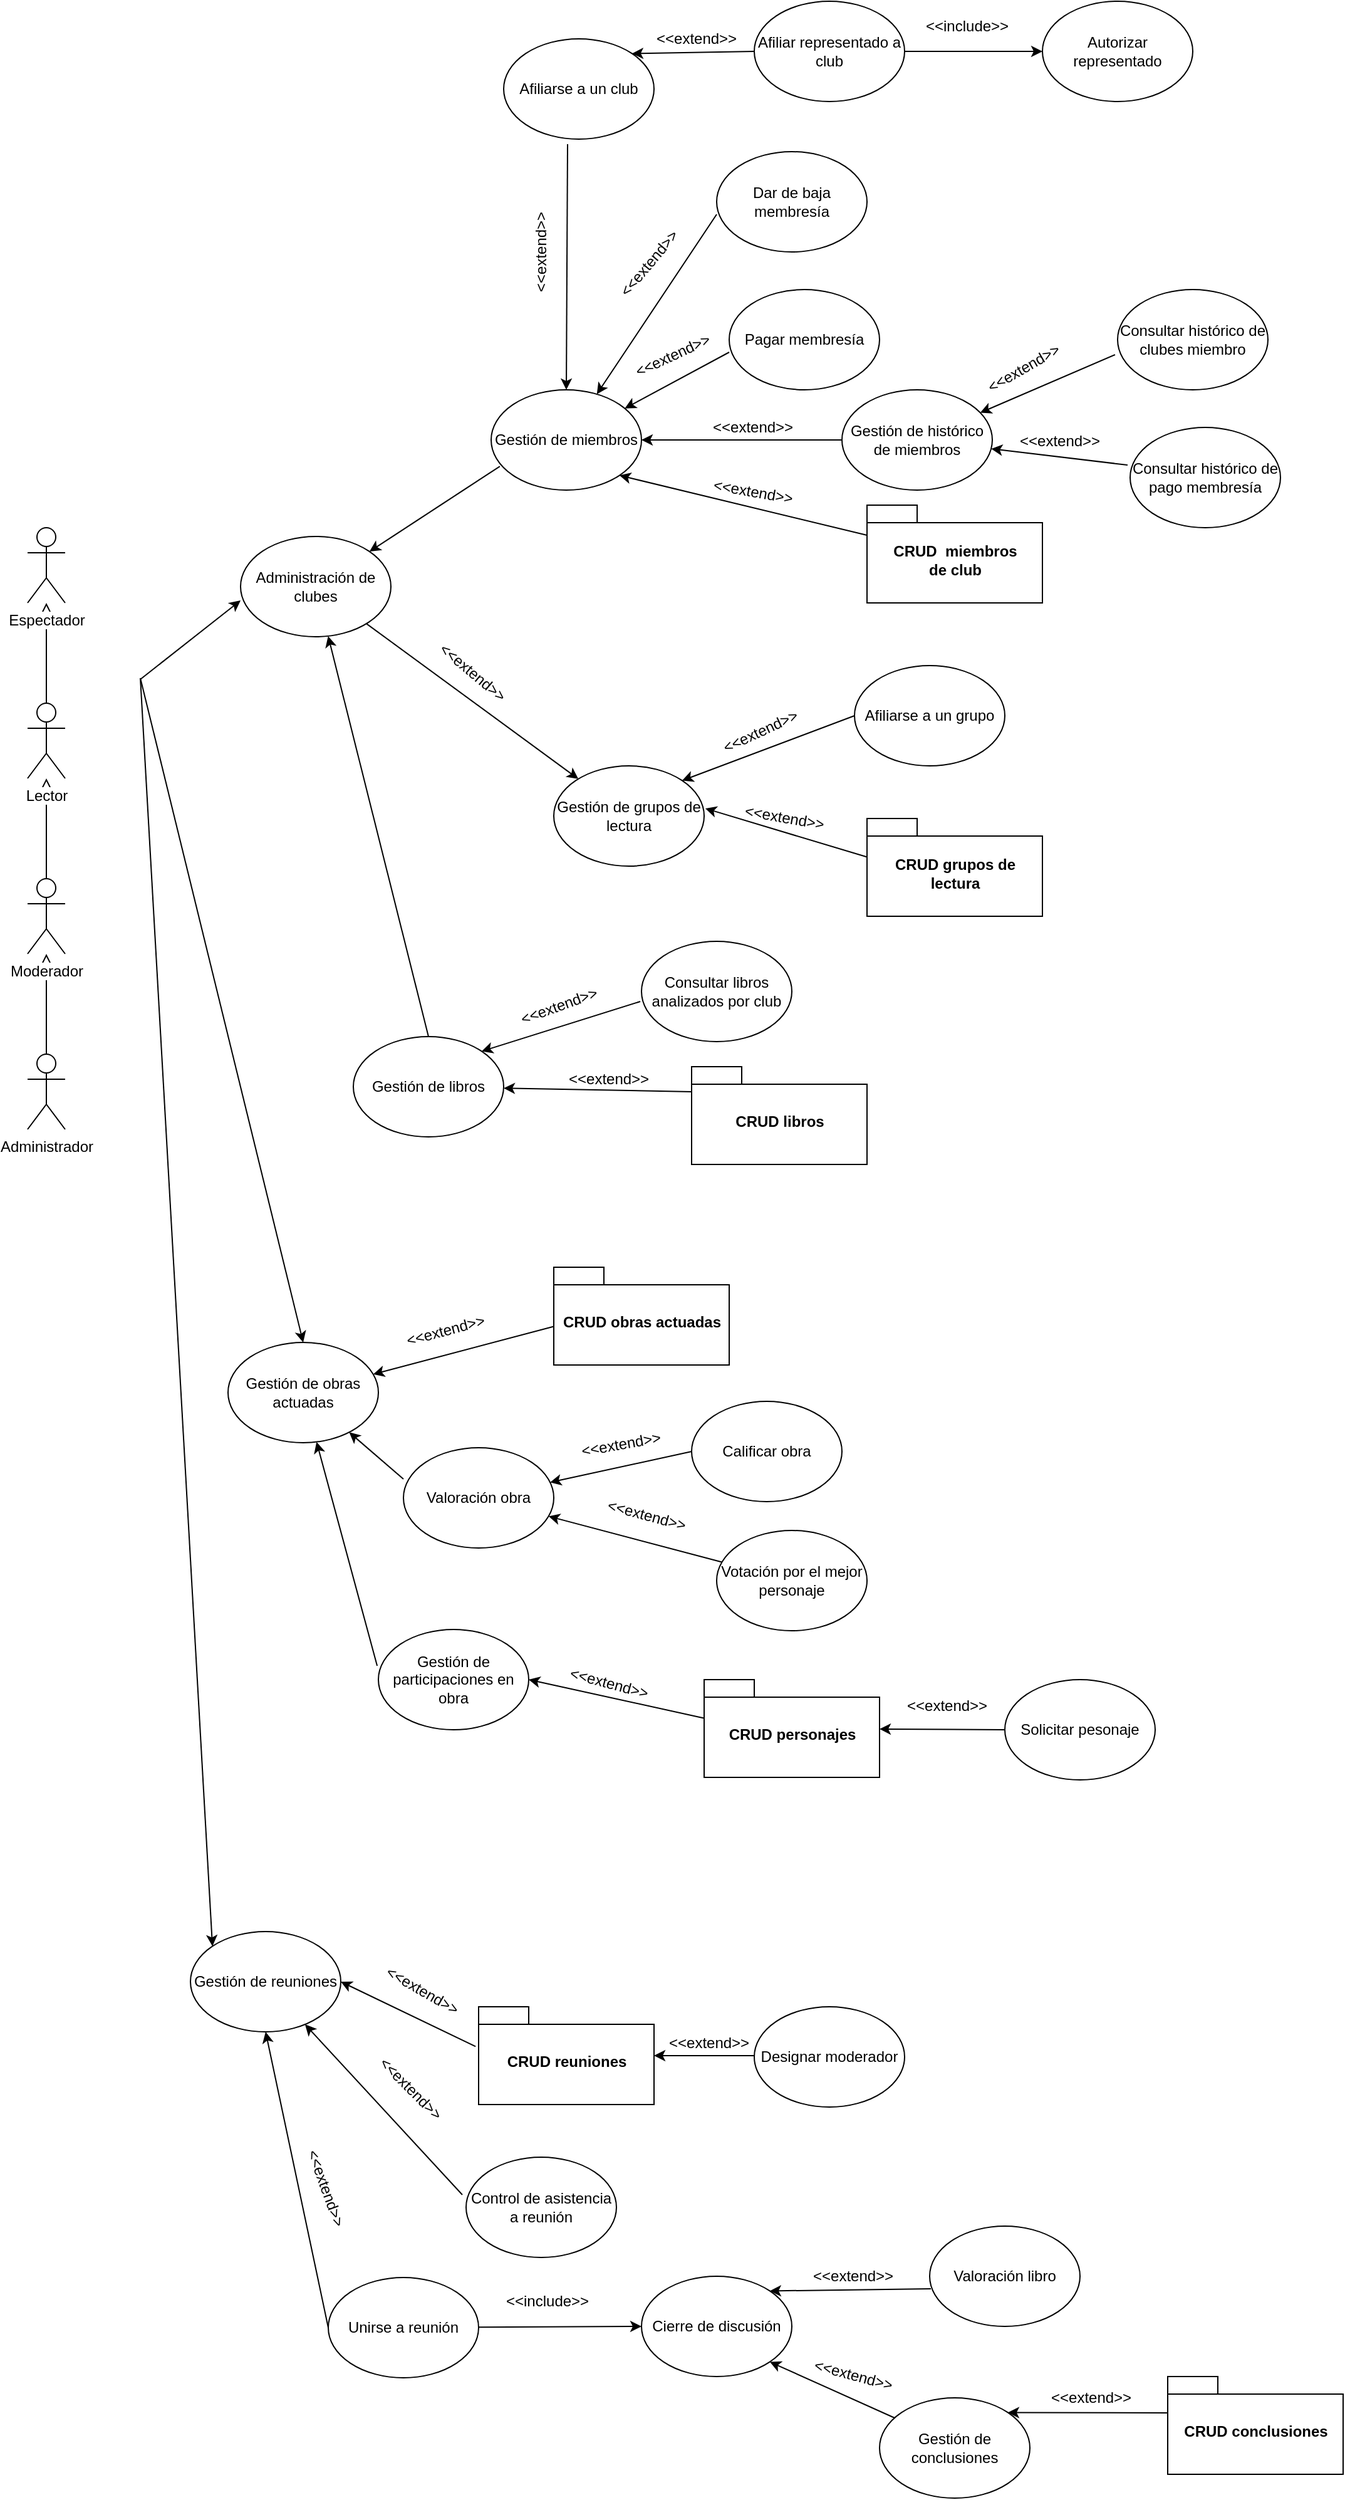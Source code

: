 <mxfile version="12.1.7" type="github" pages="1">
  <diagram id="g-K5pwejZ-qYwhQE_Ga-" name="Page-1">
    <mxGraphModel dx="828" dy="1551" grid="1" gridSize="10" guides="1" tooltips="1" connect="1" arrows="1" fold="1" page="1" pageScale="1" pageWidth="850" pageHeight="1100" math="0" shadow="0">
      <root>
        <mxCell id="0"/>
        <mxCell id="1" parent="0"/>
        <mxCell id="69_leHM3C10nOmQzFwsW-4" value="" style="edgeStyle=orthogonalEdgeStyle;rounded=0;orthogonalLoop=1;jettySize=auto;html=1;startArrow=block;startFill=0;endArrow=none;endFill=0;" parent="1" source="69_leHM3C10nOmQzFwsW-1" target="69_leHM3C10nOmQzFwsW-3" edge="1">
          <mxGeometry relative="1" as="geometry"/>
        </mxCell>
        <mxCell id="69_leHM3C10nOmQzFwsW-1" value="Espectador" style="shape=umlActor;verticalLabelPosition=bottom;labelBackgroundColor=#ffffff;verticalAlign=top;html=1;outlineConnect=0;" parent="1" vertex="1">
          <mxGeometry x="100" y="150" width="30" height="60" as="geometry"/>
        </mxCell>
        <mxCell id="69_leHM3C10nOmQzFwsW-7" value="" style="edgeStyle=orthogonalEdgeStyle;rounded=0;orthogonalLoop=1;jettySize=auto;html=1;startArrow=block;startFill=0;endArrow=none;endFill=0;" parent="1" source="69_leHM3C10nOmQzFwsW-3" target="69_leHM3C10nOmQzFwsW-6" edge="1">
          <mxGeometry relative="1" as="geometry"/>
        </mxCell>
        <mxCell id="69_leHM3C10nOmQzFwsW-3" value="Lector" style="shape=umlActor;verticalLabelPosition=bottom;labelBackgroundColor=#ffffff;verticalAlign=top;html=1;outlineConnect=0;" parent="1" vertex="1">
          <mxGeometry x="100" y="290" width="30" height="60" as="geometry"/>
        </mxCell>
        <mxCell id="69_leHM3C10nOmQzFwsW-9" value="" style="edgeStyle=orthogonalEdgeStyle;rounded=0;orthogonalLoop=1;jettySize=auto;html=1;startArrow=block;startFill=0;endArrow=none;endFill=0;" parent="1" source="69_leHM3C10nOmQzFwsW-6" target="69_leHM3C10nOmQzFwsW-8" edge="1">
          <mxGeometry relative="1" as="geometry"/>
        </mxCell>
        <mxCell id="69_leHM3C10nOmQzFwsW-6" value="Moderador" style="shape=umlActor;verticalLabelPosition=bottom;labelBackgroundColor=#ffffff;verticalAlign=top;html=1;outlineConnect=0;" parent="1" vertex="1">
          <mxGeometry x="100" y="430" width="30" height="60" as="geometry"/>
        </mxCell>
        <mxCell id="69_leHM3C10nOmQzFwsW-8" value="Administrador" style="shape=umlActor;verticalLabelPosition=bottom;labelBackgroundColor=#ffffff;verticalAlign=top;html=1;outlineConnect=0;" parent="1" vertex="1">
          <mxGeometry x="100" y="570" width="30" height="60" as="geometry"/>
        </mxCell>
        <mxCell id="69_leHM3C10nOmQzFwsW-12" value="" style="rounded=0;orthogonalLoop=1;jettySize=auto;html=1;startArrow=none;startFill=0;endArrow=classic;endFill=1;" parent="1" source="69_leHM3C10nOmQzFwsW-10" target="69_leHM3C10nOmQzFwsW-11" edge="1">
          <mxGeometry relative="1" as="geometry"/>
        </mxCell>
        <mxCell id="69_leHM3C10nOmQzFwsW-15" style="rounded=0;orthogonalLoop=1;jettySize=auto;html=1;startArrow=classic;startFill=1;endArrow=none;endFill=0;entryX=0.5;entryY=0;entryDx=0;entryDy=0;" parent="1" source="69_leHM3C10nOmQzFwsW-10" target="69_leHM3C10nOmQzFwsW-16" edge="1">
          <mxGeometry relative="1" as="geometry">
            <mxPoint x="360" y="350" as="targetPoint"/>
          </mxGeometry>
        </mxCell>
        <mxCell id="69_leHM3C10nOmQzFwsW-18" style="edgeStyle=none;rounded=0;orthogonalLoop=1;jettySize=auto;html=1;entryX=0.058;entryY=0.763;entryDx=0;entryDy=0;entryPerimeter=0;startArrow=classic;startFill=1;endArrow=none;endFill=0;" parent="1" source="69_leHM3C10nOmQzFwsW-10" target="69_leHM3C10nOmQzFwsW-17" edge="1">
          <mxGeometry relative="1" as="geometry"/>
        </mxCell>
        <mxCell id="69_leHM3C10nOmQzFwsW-10" value="Administración de clubes" style="ellipse;whiteSpace=wrap;html=1;" parent="1" vertex="1">
          <mxGeometry x="270" y="157" width="120" height="80" as="geometry"/>
        </mxCell>
        <mxCell id="69_leHM3C10nOmQzFwsW-48" style="edgeStyle=none;rounded=0;orthogonalLoop=1;jettySize=auto;html=1;exitX=1.008;exitY=0.425;exitDx=0;exitDy=0;startArrow=classic;startFill=1;endArrow=none;endFill=0;entryX=0.008;entryY=0.288;entryDx=0;entryDy=0;entryPerimeter=0;exitPerimeter=0;" parent="1" source="69_leHM3C10nOmQzFwsW-11" edge="1">
          <mxGeometry relative="1" as="geometry">
            <mxPoint x="770.96" y="413.04" as="targetPoint"/>
          </mxGeometry>
        </mxCell>
        <mxCell id="69_leHM3C10nOmQzFwsW-50" style="edgeStyle=none;rounded=0;orthogonalLoop=1;jettySize=auto;html=1;exitX=1;exitY=0;exitDx=0;exitDy=0;startArrow=classic;startFill=1;endArrow=none;endFill=0;entryX=0;entryY=0.5;entryDx=0;entryDy=0;" parent="1" source="69_leHM3C10nOmQzFwsW-11" target="69_leHM3C10nOmQzFwsW-51" edge="1">
          <mxGeometry relative="1" as="geometry">
            <mxPoint x="740" y="540" as="targetPoint"/>
          </mxGeometry>
        </mxCell>
        <mxCell id="69_leHM3C10nOmQzFwsW-11" value="Gestión de grupos de lectura" style="ellipse;whiteSpace=wrap;html=1;" parent="1" vertex="1">
          <mxGeometry x="520" y="340" width="120" height="80" as="geometry"/>
        </mxCell>
        <mxCell id="69_leHM3C10nOmQzFwsW-54" style="edgeStyle=none;rounded=0;orthogonalLoop=1;jettySize=auto;html=1;startArrow=classic;startFill=1;endArrow=none;endFill=0;entryX=0;entryY=0.5;entryDx=0;entryDy=0;" parent="1" source="69_leHM3C10nOmQzFwsW-16" edge="1">
          <mxGeometry relative="1" as="geometry">
            <mxPoint x="630" y="600" as="targetPoint"/>
          </mxGeometry>
        </mxCell>
        <mxCell id="69_leHM3C10nOmQzFwsW-122" style="edgeStyle=none;rounded=0;orthogonalLoop=1;jettySize=auto;html=1;exitX=1;exitY=0;exitDx=0;exitDy=0;startArrow=classic;startFill=1;endArrow=none;endFill=0;entryX=-0.008;entryY=0.6;entryDx=0;entryDy=0;entryPerimeter=0;" parent="1" source="69_leHM3C10nOmQzFwsW-16" target="69_leHM3C10nOmQzFwsW-123" edge="1">
          <mxGeometry relative="1" as="geometry">
            <mxPoint x="590" y="530" as="targetPoint"/>
          </mxGeometry>
        </mxCell>
        <mxCell id="69_leHM3C10nOmQzFwsW-16" value="Gestión de libros" style="ellipse;whiteSpace=wrap;html=1;" parent="1" vertex="1">
          <mxGeometry x="360" y="556" width="120" height="80" as="geometry"/>
        </mxCell>
        <mxCell id="69_leHM3C10nOmQzFwsW-22" value="" style="edgeStyle=none;rounded=0;orthogonalLoop=1;jettySize=auto;html=1;startArrow=classic;startFill=1;endArrow=none;endFill=0;" parent="1" source="69_leHM3C10nOmQzFwsW-17" target="69_leHM3C10nOmQzFwsW-21" edge="1">
          <mxGeometry relative="1" as="geometry"/>
        </mxCell>
        <mxCell id="69_leHM3C10nOmQzFwsW-23" style="edgeStyle=none;rounded=0;orthogonalLoop=1;jettySize=auto;html=1;startArrow=classic;startFill=1;endArrow=none;endFill=0;" parent="1" source="69_leHM3C10nOmQzFwsW-17" edge="1">
          <mxGeometry relative="1" as="geometry">
            <mxPoint x="660" y="10" as="targetPoint"/>
          </mxGeometry>
        </mxCell>
        <mxCell id="69_leHM3C10nOmQzFwsW-25" style="edgeStyle=none;rounded=0;orthogonalLoop=1;jettySize=auto;html=1;startArrow=classic;startFill=1;endArrow=none;endFill=0;entryX=0;entryY=0.625;entryDx=0;entryDy=0;entryPerimeter=0;" parent="1" source="69_leHM3C10nOmQzFwsW-17" target="69_leHM3C10nOmQzFwsW-26" edge="1">
          <mxGeometry relative="1" as="geometry">
            <mxPoint x="650" y="-60" as="targetPoint"/>
          </mxGeometry>
        </mxCell>
        <mxCell id="69_leHM3C10nOmQzFwsW-31" style="edgeStyle=none;rounded=0;orthogonalLoop=1;jettySize=auto;html=1;exitX=1;exitY=1;exitDx=0;exitDy=0;startArrow=classic;startFill=1;endArrow=none;endFill=0;entryX=0;entryY=0.325;entryDx=0;entryDy=0;entryPerimeter=0;" parent="1" source="69_leHM3C10nOmQzFwsW-17" edge="1">
          <mxGeometry relative="1" as="geometry">
            <mxPoint x="770" y="156" as="targetPoint"/>
          </mxGeometry>
        </mxCell>
        <mxCell id="69_leHM3C10nOmQzFwsW-52" style="edgeStyle=none;rounded=0;orthogonalLoop=1;jettySize=auto;html=1;exitX=0.5;exitY=0;exitDx=0;exitDy=0;startArrow=classic;startFill=1;endArrow=none;endFill=0;entryX=0.425;entryY=1.05;entryDx=0;entryDy=0;entryPerimeter=0;" parent="1" source="69_leHM3C10nOmQzFwsW-17" target="69_leHM3C10nOmQzFwsW-53" edge="1">
          <mxGeometry relative="1" as="geometry">
            <mxPoint x="540" y="-70" as="targetPoint"/>
          </mxGeometry>
        </mxCell>
        <mxCell id="69_leHM3C10nOmQzFwsW-17" value="Gestión de miembros" style="ellipse;whiteSpace=wrap;html=1;" parent="1" vertex="1">
          <mxGeometry x="470" y="40" width="120" height="80" as="geometry"/>
        </mxCell>
        <mxCell id="69_leHM3C10nOmQzFwsW-27" style="edgeStyle=none;rounded=0;orthogonalLoop=1;jettySize=auto;html=1;startArrow=classic;startFill=1;endArrow=none;endFill=0;entryX=-0.017;entryY=0.375;entryDx=0;entryDy=0;entryPerimeter=0;" parent="1" source="69_leHM3C10nOmQzFwsW-21" target="69_leHM3C10nOmQzFwsW-28" edge="1">
          <mxGeometry relative="1" as="geometry">
            <mxPoint x="990" y="80" as="targetPoint"/>
          </mxGeometry>
        </mxCell>
        <mxCell id="69_leHM3C10nOmQzFwsW-29" style="edgeStyle=none;rounded=0;orthogonalLoop=1;jettySize=auto;html=1;startArrow=classic;startFill=1;endArrow=none;endFill=0;entryX=-0.017;entryY=0.65;entryDx=0;entryDy=0;entryPerimeter=0;" parent="1" source="69_leHM3C10nOmQzFwsW-21" target="69_leHM3C10nOmQzFwsW-30" edge="1">
          <mxGeometry relative="1" as="geometry">
            <mxPoint x="970" y="20" as="targetPoint"/>
          </mxGeometry>
        </mxCell>
        <mxCell id="69_leHM3C10nOmQzFwsW-21" value="Gestión de histórico de miembros" style="ellipse;whiteSpace=wrap;html=1;" parent="1" vertex="1">
          <mxGeometry x="750" y="40" width="120" height="80" as="geometry"/>
        </mxCell>
        <mxCell id="69_leHM3C10nOmQzFwsW-92" style="edgeStyle=none;rounded=0;orthogonalLoop=1;jettySize=auto;html=1;startArrow=classic;startFill=1;endArrow=none;endFill=0;entryX=-0.025;entryY=0.375;entryDx=0;entryDy=0;entryPerimeter=0;" parent="1" source="69_leHM3C10nOmQzFwsW-19" target="69_leHM3C10nOmQzFwsW-93" edge="1">
          <mxGeometry relative="1" as="geometry">
            <mxPoint x="410" y="2750" as="targetPoint"/>
          </mxGeometry>
        </mxCell>
        <mxCell id="69_leHM3C10nOmQzFwsW-94" style="edgeStyle=none;rounded=0;orthogonalLoop=1;jettySize=auto;html=1;exitX=0.5;exitY=1;exitDx=0;exitDy=0;startArrow=classic;startFill=1;endArrow=none;endFill=0;entryX=0;entryY=0.5;entryDx=0;entryDy=0;" parent="1" source="69_leHM3C10nOmQzFwsW-19" target="69_leHM3C10nOmQzFwsW-95" edge="1">
          <mxGeometry relative="1" as="geometry">
            <mxPoint x="410" y="2851" as="targetPoint"/>
          </mxGeometry>
        </mxCell>
        <mxCell id="69_leHM3C10nOmQzFwsW-125" style="edgeStyle=none;rounded=0;orthogonalLoop=1;jettySize=auto;html=1;exitX=1;exitY=0.5;exitDx=0;exitDy=0;entryX=0;entryY=0;entryDx=0;entryDy=0;startArrow=classic;startFill=1;endArrow=none;endFill=0;" parent="1" source="69_leHM3C10nOmQzFwsW-19" edge="1">
          <mxGeometry relative="1" as="geometry">
            <mxPoint x="457.574" y="1361.716" as="targetPoint"/>
          </mxGeometry>
        </mxCell>
        <mxCell id="69_leHM3C10nOmQzFwsW-19" value="Gestión de reuniones" style="ellipse;whiteSpace=wrap;html=1;" parent="1" vertex="1">
          <mxGeometry x="230" y="1270" width="120" height="80" as="geometry"/>
        </mxCell>
        <mxCell id="69_leHM3C10nOmQzFwsW-68" style="edgeStyle=none;rounded=0;orthogonalLoop=1;jettySize=auto;html=1;startArrow=classic;startFill=1;endArrow=none;endFill=0;entryX=0.008;entryY=0.588;entryDx=0;entryDy=0;entryPerimeter=0;" parent="1" source="69_leHM3C10nOmQzFwsW-20" edge="1">
          <mxGeometry relative="1" as="geometry">
            <mxPoint x="520.96" y="787.04" as="targetPoint"/>
          </mxGeometry>
        </mxCell>
        <mxCell id="69_leHM3C10nOmQzFwsW-70" style="edgeStyle=none;rounded=0;orthogonalLoop=1;jettySize=auto;html=1;startArrow=classic;startFill=1;endArrow=none;endFill=0;entryX=0;entryY=0.313;entryDx=0;entryDy=0;entryPerimeter=0;" parent="1" source="69_leHM3C10nOmQzFwsW-20" target="69_leHM3C10nOmQzFwsW-71" edge="1">
          <mxGeometry relative="1" as="geometry">
            <mxPoint x="450" y="1770" as="targetPoint"/>
          </mxGeometry>
        </mxCell>
        <mxCell id="69_leHM3C10nOmQzFwsW-76" style="edgeStyle=none;rounded=0;orthogonalLoop=1;jettySize=auto;html=1;startArrow=classic;startFill=1;endArrow=none;endFill=0;entryX=-0.008;entryY=0.363;entryDx=0;entryDy=0;entryPerimeter=0;" parent="1" source="69_leHM3C10nOmQzFwsW-20" target="69_leHM3C10nOmQzFwsW-77" edge="1">
          <mxGeometry relative="1" as="geometry">
            <mxPoint x="420" y="1892" as="targetPoint"/>
          </mxGeometry>
        </mxCell>
        <mxCell id="69_leHM3C10nOmQzFwsW-20" value="Gestión de obras actuadas" style="ellipse;whiteSpace=wrap;html=1;" parent="1" vertex="1">
          <mxGeometry x="260" y="800" width="120" height="80" as="geometry"/>
        </mxCell>
        <mxCell id="69_leHM3C10nOmQzFwsW-24" value="Pagar membresía" style="ellipse;whiteSpace=wrap;html=1;" parent="1" vertex="1">
          <mxGeometry x="660" y="-40" width="120" height="80" as="geometry"/>
        </mxCell>
        <mxCell id="69_leHM3C10nOmQzFwsW-26" value="Dar de baja membresía" style="ellipse;whiteSpace=wrap;html=1;" parent="1" vertex="1">
          <mxGeometry x="650" y="-150" width="120" height="80" as="geometry"/>
        </mxCell>
        <mxCell id="69_leHM3C10nOmQzFwsW-28" value="Consultar histórico de pago membresía" style="ellipse;whiteSpace=wrap;html=1;" parent="1" vertex="1">
          <mxGeometry x="980" y="70" width="120" height="80" as="geometry"/>
        </mxCell>
        <mxCell id="69_leHM3C10nOmQzFwsW-30" value="Consultar histórico de clubes miembro" style="ellipse;whiteSpace=wrap;html=1;" parent="1" vertex="1">
          <mxGeometry x="970" y="-40" width="120" height="80" as="geometry"/>
        </mxCell>
        <mxCell id="69_leHM3C10nOmQzFwsW-51" value="Afiliarse a un grupo" style="ellipse;whiteSpace=wrap;html=1;" parent="1" vertex="1">
          <mxGeometry x="760" y="260" width="120" height="80" as="geometry"/>
        </mxCell>
        <mxCell id="69_leHM3C10nOmQzFwsW-112" style="edgeStyle=none;rounded=0;orthogonalLoop=1;jettySize=auto;html=1;exitX=1;exitY=0;exitDx=0;exitDy=0;startArrow=classic;startFill=1;endArrow=none;endFill=0;entryX=0;entryY=0.5;entryDx=0;entryDy=0;" parent="1" source="69_leHM3C10nOmQzFwsW-53" target="69_leHM3C10nOmQzFwsW-113" edge="1">
          <mxGeometry relative="1" as="geometry">
            <mxPoint x="680" y="-220" as="targetPoint"/>
          </mxGeometry>
        </mxCell>
        <mxCell id="69_leHM3C10nOmQzFwsW-53" value="Afiliarse a un club" style="ellipse;whiteSpace=wrap;html=1;" parent="1" vertex="1">
          <mxGeometry x="480" y="-240" width="120" height="80" as="geometry"/>
        </mxCell>
        <mxCell id="69_leHM3C10nOmQzFwsW-72" style="edgeStyle=none;rounded=0;orthogonalLoop=1;jettySize=auto;html=1;startArrow=classic;startFill=1;endArrow=none;endFill=0;entryX=0;entryY=0.5;entryDx=0;entryDy=0;" parent="1" source="69_leHM3C10nOmQzFwsW-71" target="69_leHM3C10nOmQzFwsW-73" edge="1">
          <mxGeometry relative="1" as="geometry">
            <mxPoint x="680" y="1750" as="targetPoint"/>
          </mxGeometry>
        </mxCell>
        <mxCell id="69_leHM3C10nOmQzFwsW-74" style="edgeStyle=none;rounded=0;orthogonalLoop=1;jettySize=auto;html=1;startArrow=classic;startFill=1;endArrow=none;endFill=0;" parent="1" source="69_leHM3C10nOmQzFwsW-71" target="69_leHM3C10nOmQzFwsW-75" edge="1">
          <mxGeometry relative="1" as="geometry">
            <mxPoint x="670" y="1800" as="targetPoint"/>
          </mxGeometry>
        </mxCell>
        <mxCell id="69_leHM3C10nOmQzFwsW-71" value="Valoración obra" style="ellipse;whiteSpace=wrap;html=1;" parent="1" vertex="1">
          <mxGeometry x="400" y="884" width="120" height="80" as="geometry"/>
        </mxCell>
        <mxCell id="69_leHM3C10nOmQzFwsW-73" value="Calificar obra" style="ellipse;whiteSpace=wrap;html=1;" parent="1" vertex="1">
          <mxGeometry x="630" y="847" width="120" height="80" as="geometry"/>
        </mxCell>
        <mxCell id="69_leHM3C10nOmQzFwsW-75" value="Votación por el mejor personaje" style="ellipse;whiteSpace=wrap;html=1;" parent="1" vertex="1">
          <mxGeometry x="650" y="950" width="120" height="80" as="geometry"/>
        </mxCell>
        <mxCell id="69_leHM3C10nOmQzFwsW-78" style="edgeStyle=none;rounded=0;orthogonalLoop=1;jettySize=auto;html=1;exitX=1;exitY=0.5;exitDx=0;exitDy=0;startArrow=classic;startFill=1;endArrow=none;endFill=0;entryX=0.008;entryY=0.425;entryDx=0;entryDy=0;entryPerimeter=0;" parent="1" source="69_leHM3C10nOmQzFwsW-77" edge="1">
          <mxGeometry relative="1" as="geometry">
            <mxPoint x="640.96" y="1100" as="targetPoint"/>
          </mxGeometry>
        </mxCell>
        <mxCell id="69_leHM3C10nOmQzFwsW-77" value="Gestión de participaciones en obra" style="ellipse;whiteSpace=wrap;html=1;" parent="1" vertex="1">
          <mxGeometry x="380" y="1029" width="120" height="80" as="geometry"/>
        </mxCell>
        <mxCell id="69_leHM3C10nOmQzFwsW-93" value="Control de asistencia a reunión" style="ellipse;whiteSpace=wrap;html=1;" parent="1" vertex="1">
          <mxGeometry x="450" y="1450" width="120" height="80" as="geometry"/>
        </mxCell>
        <mxCell id="69_leHM3C10nOmQzFwsW-96" style="edgeStyle=none;rounded=0;orthogonalLoop=1;jettySize=auto;html=1;startArrow=none;startFill=0;endArrow=classic;endFill=1;entryX=0;entryY=0.5;entryDx=0;entryDy=0;" parent="1" source="69_leHM3C10nOmQzFwsW-95" target="69_leHM3C10nOmQzFwsW-97" edge="1">
          <mxGeometry relative="1" as="geometry">
            <mxPoint x="660" y="2850" as="targetPoint"/>
          </mxGeometry>
        </mxCell>
        <mxCell id="69_leHM3C10nOmQzFwsW-95" value="Unirse a reunión" style="ellipse;whiteSpace=wrap;html=1;" parent="1" vertex="1">
          <mxGeometry x="340" y="1546" width="120" height="80" as="geometry"/>
        </mxCell>
        <mxCell id="69_leHM3C10nOmQzFwsW-100" style="edgeStyle=none;rounded=0;orthogonalLoop=1;jettySize=auto;html=1;exitX=1;exitY=0;exitDx=0;exitDy=0;startArrow=classic;startFill=1;endArrow=none;endFill=0;entryX=0.008;entryY=0.625;entryDx=0;entryDy=0;entryPerimeter=0;" parent="1" source="69_leHM3C10nOmQzFwsW-97" target="69_leHM3C10nOmQzFwsW-102" edge="1">
          <mxGeometry relative="1" as="geometry">
            <mxPoint x="860" y="2780" as="targetPoint"/>
          </mxGeometry>
        </mxCell>
        <mxCell id="69_leHM3C10nOmQzFwsW-126" style="edgeStyle=none;rounded=0;orthogonalLoop=1;jettySize=auto;html=1;exitX=1;exitY=1;exitDx=0;exitDy=0;entryX=0.1;entryY=0.2;entryDx=0;entryDy=0;entryPerimeter=0;startArrow=classic;startFill=1;endArrow=none;endFill=0;" parent="1" source="69_leHM3C10nOmQzFwsW-97" target="69_leHM3C10nOmQzFwsW-101" edge="1">
          <mxGeometry relative="1" as="geometry"/>
        </mxCell>
        <mxCell id="69_leHM3C10nOmQzFwsW-97" value="Cierre de discusión" style="ellipse;whiteSpace=wrap;html=1;" parent="1" vertex="1">
          <mxGeometry x="590" y="1545" width="120" height="80" as="geometry"/>
        </mxCell>
        <mxCell id="69_leHM3C10nOmQzFwsW-104" style="edgeStyle=none;rounded=0;orthogonalLoop=1;jettySize=auto;html=1;exitX=1;exitY=0;exitDx=0;exitDy=0;startArrow=classic;startFill=1;endArrow=none;endFill=0;entryX=0;entryY=0.425;entryDx=0;entryDy=0;entryPerimeter=0;" parent="1" source="69_leHM3C10nOmQzFwsW-101" edge="1">
          <mxGeometry relative="1" as="geometry">
            <mxPoint x="1010" y="1654" as="targetPoint"/>
          </mxGeometry>
        </mxCell>
        <mxCell id="69_leHM3C10nOmQzFwsW-101" value="Gestión de conclusiones" style="ellipse;whiteSpace=wrap;html=1;" parent="1" vertex="1">
          <mxGeometry x="780" y="1642" width="120" height="80" as="geometry"/>
        </mxCell>
        <mxCell id="69_leHM3C10nOmQzFwsW-102" value="Valoración libro" style="ellipse;whiteSpace=wrap;html=1;" parent="1" vertex="1">
          <mxGeometry x="820" y="1505" width="120" height="80" as="geometry"/>
        </mxCell>
        <mxCell id="69_leHM3C10nOmQzFwsW-114" style="edgeStyle=none;rounded=0;orthogonalLoop=1;jettySize=auto;html=1;startArrow=none;startFill=0;endArrow=classic;endFill=1;" parent="1" source="69_leHM3C10nOmQzFwsW-113" edge="1">
          <mxGeometry relative="1" as="geometry">
            <mxPoint x="910" y="-230" as="targetPoint"/>
          </mxGeometry>
        </mxCell>
        <mxCell id="69_leHM3C10nOmQzFwsW-113" value="Afiliar representado a club" style="ellipse;whiteSpace=wrap;html=1;" parent="1" vertex="1">
          <mxGeometry x="680" y="-270" width="120" height="80" as="geometry"/>
        </mxCell>
        <mxCell id="69_leHM3C10nOmQzFwsW-115" value="Autorizar representado" style="ellipse;whiteSpace=wrap;html=1;" parent="1" vertex="1">
          <mxGeometry x="910" y="-270" width="120" height="80" as="geometry"/>
        </mxCell>
        <mxCell id="69_leHM3C10nOmQzFwsW-116" value="" style="endArrow=classic;html=1;entryX=0;entryY=0.638;entryDx=0;entryDy=0;entryPerimeter=0;" parent="1" target="69_leHM3C10nOmQzFwsW-10" edge="1">
          <mxGeometry width="50" height="50" relative="1" as="geometry">
            <mxPoint x="190" y="271" as="sourcePoint"/>
            <mxPoint x="240" y="221" as="targetPoint"/>
          </mxGeometry>
        </mxCell>
        <mxCell id="69_leHM3C10nOmQzFwsW-117" value="" style="endArrow=classic;html=1;entryX=0.5;entryY=0;entryDx=0;entryDy=0;" parent="1" target="69_leHM3C10nOmQzFwsW-20" edge="1">
          <mxGeometry width="50" height="50" relative="1" as="geometry">
            <mxPoint x="190" y="270" as="sourcePoint"/>
            <mxPoint x="280" y="218.04" as="targetPoint"/>
          </mxGeometry>
        </mxCell>
        <mxCell id="69_leHM3C10nOmQzFwsW-118" value="" style="endArrow=classic;html=1;entryX=0;entryY=0;entryDx=0;entryDy=0;" parent="1" target="69_leHM3C10nOmQzFwsW-19" edge="1">
          <mxGeometry width="50" height="50" relative="1" as="geometry">
            <mxPoint x="190" y="270" as="sourcePoint"/>
            <mxPoint x="300" y="1430" as="targetPoint"/>
          </mxGeometry>
        </mxCell>
        <mxCell id="69_leHM3C10nOmQzFwsW-123" value="Consultar libros analizados por club" style="ellipse;whiteSpace=wrap;html=1;" parent="1" vertex="1">
          <mxGeometry x="590" y="480" width="120" height="80" as="geometry"/>
        </mxCell>
        <mxCell id="69_leHM3C10nOmQzFwsW-127" value="CRUD&amp;nbsp; miembros &lt;br&gt;de club" style="shape=folder;fontStyle=1;spacingTop=10;tabWidth=40;tabHeight=14;tabPosition=left;html=1;" parent="1" vertex="1">
          <mxGeometry x="770" y="132" width="140" height="78" as="geometry"/>
        </mxCell>
        <mxCell id="69_leHM3C10nOmQzFwsW-128" value="CRUD grupos de&lt;br&gt;lectura" style="shape=folder;fontStyle=1;spacingTop=10;tabWidth=40;tabHeight=14;tabPosition=left;html=1;" parent="1" vertex="1">
          <mxGeometry x="770" y="382" width="140" height="78" as="geometry"/>
        </mxCell>
        <mxCell id="69_leHM3C10nOmQzFwsW-129" value="CRUD libros" style="shape=folder;fontStyle=1;spacingTop=10;tabWidth=40;tabHeight=14;tabPosition=left;html=1;" parent="1" vertex="1">
          <mxGeometry x="630" y="580" width="140" height="78" as="geometry"/>
        </mxCell>
        <mxCell id="69_leHM3C10nOmQzFwsW-130" value="CRUD obras actuadas" style="shape=folder;fontStyle=1;spacingTop=10;tabWidth=40;tabHeight=14;tabPosition=left;html=1;" parent="1" vertex="1">
          <mxGeometry x="520" y="740" width="140" height="78" as="geometry"/>
        </mxCell>
        <mxCell id="wNnI5UrZnDWyy2dCB8MJ-35" style="edgeStyle=none;rounded=0;orthogonalLoop=1;jettySize=auto;html=1;startArrow=classic;startFill=1;endArrow=none;endFill=0;entryX=0;entryY=0.5;entryDx=0;entryDy=0;" edge="1" parent="1" source="69_leHM3C10nOmQzFwsW-131" target="wNnI5UrZnDWyy2dCB8MJ-36">
          <mxGeometry relative="1" as="geometry">
            <mxPoint x="880" y="1108" as="targetPoint"/>
          </mxGeometry>
        </mxCell>
        <mxCell id="69_leHM3C10nOmQzFwsW-131" value="CRUD personajes" style="shape=folder;fontStyle=1;spacingTop=10;tabWidth=40;tabHeight=14;tabPosition=left;html=1;" parent="1" vertex="1">
          <mxGeometry x="640" y="1069" width="140" height="78" as="geometry"/>
        </mxCell>
        <mxCell id="wNnI5UrZnDWyy2dCB8MJ-2" value="" style="edgeStyle=orthogonalEdgeStyle;rounded=0;orthogonalLoop=1;jettySize=auto;html=1;startArrow=classic;startFill=1;endArrow=none;endFill=0;" edge="1" parent="1" source="69_leHM3C10nOmQzFwsW-133">
          <mxGeometry relative="1" as="geometry">
            <mxPoint x="680" y="1369" as="targetPoint"/>
          </mxGeometry>
        </mxCell>
        <mxCell id="69_leHM3C10nOmQzFwsW-133" value="CRUD reuniones" style="shape=folder;fontStyle=1;spacingTop=10;tabWidth=40;tabHeight=14;tabPosition=left;html=1;" parent="1" vertex="1">
          <mxGeometry x="460" y="1330" width="140" height="78" as="geometry"/>
        </mxCell>
        <mxCell id="69_leHM3C10nOmQzFwsW-135" value="CRUD conclusiones" style="shape=folder;fontStyle=1;spacingTop=10;tabWidth=40;tabHeight=14;tabPosition=left;html=1;" parent="1" vertex="1">
          <mxGeometry x="1010" y="1625" width="140" height="78" as="geometry"/>
        </mxCell>
        <mxCell id="wNnI5UrZnDWyy2dCB8MJ-3" value="Designar moderador" style="ellipse;whiteSpace=wrap;html=1;" vertex="1" parent="1">
          <mxGeometry x="680" y="1330" width="120" height="80" as="geometry"/>
        </mxCell>
        <mxCell id="wNnI5UrZnDWyy2dCB8MJ-5" value="&amp;lt;&amp;lt;extend&amp;gt;&amp;gt;" style="text;html=1;resizable=0;points=[];autosize=1;align=left;verticalAlign=top;spacingTop=-4;" vertex="1" parent="1">
          <mxGeometry x="610" y="1349" width="80" height="20" as="geometry"/>
        </mxCell>
        <mxCell id="wNnI5UrZnDWyy2dCB8MJ-6" value="&amp;lt;&amp;lt;extend&amp;gt;&amp;gt;" style="text;html=1;resizable=0;points=[];autosize=1;align=left;verticalAlign=top;spacingTop=-4;" vertex="1" parent="1">
          <mxGeometry x="725" y="1535" width="80" height="20" as="geometry"/>
        </mxCell>
        <mxCell id="wNnI5UrZnDWyy2dCB8MJ-7" value="&amp;lt;&amp;lt;extend&amp;gt;&amp;gt;" style="text;html=1;resizable=0;points=[];autosize=1;align=left;verticalAlign=top;spacingTop=-4;rotation=45;" vertex="1" parent="1">
          <mxGeometry x="370" y="1390" width="80" height="20" as="geometry"/>
        </mxCell>
        <mxCell id="wNnI5UrZnDWyy2dCB8MJ-8" value="&amp;lt;&amp;lt;include&amp;gt;&amp;gt;" style="text;html=1;resizable=0;points=[];autosize=1;align=left;verticalAlign=top;spacingTop=-4;" vertex="1" parent="1">
          <mxGeometry x="480" y="1555" width="80" height="20" as="geometry"/>
        </mxCell>
        <mxCell id="wNnI5UrZnDWyy2dCB8MJ-9" value="&amp;lt;&amp;lt;extend&amp;gt;&amp;gt;" style="text;html=1;resizable=0;points=[];autosize=1;align=left;verticalAlign=top;spacingTop=-4;rotation=70;" vertex="1" parent="1">
          <mxGeometry x="300" y="1470" width="80" height="20" as="geometry"/>
        </mxCell>
        <mxCell id="wNnI5UrZnDWyy2dCB8MJ-10" value="&amp;lt;&amp;lt;extend&amp;gt;&amp;gt;" style="text;html=1;resizable=0;points=[];autosize=1;align=left;verticalAlign=top;spacingTop=-4;rotation=15;" vertex="1" parent="1">
          <mxGeometry x="725" y="1616" width="80" height="20" as="geometry"/>
        </mxCell>
        <mxCell id="wNnI5UrZnDWyy2dCB8MJ-11" value="&amp;lt;&amp;lt;extend&amp;gt;&amp;gt;" style="text;html=1;resizable=0;points=[];autosize=1;align=left;verticalAlign=top;spacingTop=-4;" vertex="1" parent="1">
          <mxGeometry x="915" y="1632" width="80" height="20" as="geometry"/>
        </mxCell>
        <mxCell id="wNnI5UrZnDWyy2dCB8MJ-12" value="&amp;lt;&amp;lt;extend&amp;gt;&amp;gt;" style="text;html=1;resizable=0;points=[];autosize=1;align=left;verticalAlign=top;spacingTop=-4;rotation=30;" vertex="1" parent="1">
          <mxGeometry x="380" y="1310" width="80" height="20" as="geometry"/>
        </mxCell>
        <mxCell id="wNnI5UrZnDWyy2dCB8MJ-13" value="&amp;lt;&amp;lt;extend&amp;gt;&amp;gt;" style="text;html=1;resizable=0;points=[];autosize=1;align=left;verticalAlign=top;spacingTop=-4;rotation=15;" vertex="1" parent="1">
          <mxGeometry x="530" y="1064" width="80" height="20" as="geometry"/>
        </mxCell>
        <mxCell id="wNnI5UrZnDWyy2dCB8MJ-14" value="&amp;lt;&amp;lt;extend&amp;gt;&amp;gt;" style="text;html=1;resizable=0;points=[];autosize=1;align=left;verticalAlign=top;spacingTop=-4;rotation=15;" vertex="1" parent="1">
          <mxGeometry x="560" y="930" width="80" height="20" as="geometry"/>
        </mxCell>
        <mxCell id="wNnI5UrZnDWyy2dCB8MJ-17" value="&amp;lt;&amp;lt;extend&amp;gt;&amp;gt;" style="text;html=1;resizable=0;points=[];autosize=1;align=left;verticalAlign=top;spacingTop=-4;rotation=-10;" vertex="1" parent="1">
          <mxGeometry x="540" y="870" width="80" height="20" as="geometry"/>
        </mxCell>
        <mxCell id="wNnI5UrZnDWyy2dCB8MJ-18" value="&amp;lt;&amp;lt;extend&amp;gt;&amp;gt;" style="text;html=1;resizable=0;points=[];autosize=1;align=left;verticalAlign=top;spacingTop=-4;rotation=-15;" vertex="1" parent="1">
          <mxGeometry x="400" y="779" width="80" height="20" as="geometry"/>
        </mxCell>
        <mxCell id="wNnI5UrZnDWyy2dCB8MJ-19" value="&amp;lt;&amp;lt;extend&amp;gt;&amp;gt;" style="text;html=1;resizable=0;points=[];autosize=1;align=left;verticalAlign=top;spacingTop=-4;rotation=0;" vertex="1" parent="1">
          <mxGeometry x="530" y="580" width="80" height="20" as="geometry"/>
        </mxCell>
        <mxCell id="wNnI5UrZnDWyy2dCB8MJ-20" value="&amp;lt;&amp;lt;extend&amp;gt;&amp;gt;" style="text;html=1;resizable=0;points=[];autosize=1;align=left;verticalAlign=top;spacingTop=-4;rotation=-20;" vertex="1" parent="1">
          <mxGeometry x="490" y="520" width="80" height="20" as="geometry"/>
        </mxCell>
        <mxCell id="wNnI5UrZnDWyy2dCB8MJ-21" value="&amp;lt;&amp;lt;extend&amp;gt;&amp;gt;" style="text;html=1;resizable=0;points=[];autosize=1;align=left;verticalAlign=top;spacingTop=-4;rotation=10;" vertex="1" parent="1">
          <mxGeometry x="670" y="372" width="80" height="20" as="geometry"/>
        </mxCell>
        <mxCell id="wNnI5UrZnDWyy2dCB8MJ-22" value="&amp;lt;&amp;lt;extend&amp;gt;&amp;gt;" style="text;html=1;resizable=0;points=[];autosize=1;align=left;verticalAlign=top;spacingTop=-4;rotation=-25;" vertex="1" parent="1">
          <mxGeometry x="650" y="300" width="80" height="20" as="geometry"/>
        </mxCell>
        <mxCell id="wNnI5UrZnDWyy2dCB8MJ-23" value="&amp;lt;&amp;lt;extend&amp;gt;&amp;gt;" style="text;html=1;resizable=0;points=[];autosize=1;align=left;verticalAlign=top;spacingTop=-4;rotation=40;" vertex="1" parent="1">
          <mxGeometry x="420" y="260" width="80" height="20" as="geometry"/>
        </mxCell>
        <mxCell id="wNnI5UrZnDWyy2dCB8MJ-24" value="&amp;lt;&amp;lt;extend&amp;gt;&amp;gt;" style="text;html=1;resizable=0;points=[];autosize=1;align=left;verticalAlign=top;spacingTop=-4;rotation=10;" vertex="1" parent="1">
          <mxGeometry x="645" y="112" width="80" height="20" as="geometry"/>
        </mxCell>
        <mxCell id="wNnI5UrZnDWyy2dCB8MJ-25" value="&amp;lt;&amp;lt;extend&amp;gt;&amp;gt;" style="text;html=1;resizable=0;points=[];autosize=1;align=left;verticalAlign=top;spacingTop=-4;rotation=0;" vertex="1" parent="1">
          <mxGeometry x="645" y="60" width="80" height="20" as="geometry"/>
        </mxCell>
        <mxCell id="wNnI5UrZnDWyy2dCB8MJ-26" value="&amp;lt;&amp;lt;extend&amp;gt;&amp;gt;" style="text;html=1;resizable=0;points=[];autosize=1;align=left;verticalAlign=top;spacingTop=-4;rotation=-30;" vertex="1" parent="1">
          <mxGeometry x="860" y="10" width="80" height="20" as="geometry"/>
        </mxCell>
        <mxCell id="wNnI5UrZnDWyy2dCB8MJ-27" value="&amp;lt;&amp;lt;extend&amp;gt;&amp;gt;" style="text;html=1;resizable=0;points=[];autosize=1;align=left;verticalAlign=top;spacingTop=-4;rotation=0;" vertex="1" parent="1">
          <mxGeometry x="890" y="71" width="80" height="20" as="geometry"/>
        </mxCell>
        <mxCell id="wNnI5UrZnDWyy2dCB8MJ-28" value="&amp;lt;&amp;lt;extend&amp;gt;&amp;gt;" style="text;html=1;resizable=0;points=[];autosize=1;align=left;verticalAlign=top;spacingTop=-4;rotation=-25;" vertex="1" parent="1">
          <mxGeometry x="580" width="80" height="20" as="geometry"/>
        </mxCell>
        <mxCell id="wNnI5UrZnDWyy2dCB8MJ-29" value="&amp;lt;&amp;lt;extend&amp;gt;&amp;gt;" style="text;html=1;resizable=0;points=[];autosize=1;align=left;verticalAlign=top;spacingTop=-4;rotation=-50;" vertex="1" parent="1">
          <mxGeometry x="560" y="-76" width="80" height="20" as="geometry"/>
        </mxCell>
        <mxCell id="wNnI5UrZnDWyy2dCB8MJ-30" value="&amp;lt;&amp;lt;extend&amp;gt;&amp;gt;" style="text;html=1;resizable=0;points=[];autosize=1;align=left;verticalAlign=top;spacingTop=-4;rotation=-90;" vertex="1" parent="1">
          <mxGeometry x="470" y="-86" width="80" height="20" as="geometry"/>
        </mxCell>
        <mxCell id="wNnI5UrZnDWyy2dCB8MJ-31" value="&amp;lt;&amp;lt;extend&amp;gt;&amp;gt;" style="text;html=1;resizable=0;points=[];autosize=1;align=left;verticalAlign=top;spacingTop=-4;rotation=0;" vertex="1" parent="1">
          <mxGeometry x="600" y="-250" width="80" height="20" as="geometry"/>
        </mxCell>
        <mxCell id="wNnI5UrZnDWyy2dCB8MJ-32" value="&amp;lt;&amp;lt;include&amp;gt;&amp;gt;" style="text;html=1;resizable=0;points=[];autosize=1;align=left;verticalAlign=top;spacingTop=-4;rotation=0;" vertex="1" parent="1">
          <mxGeometry x="815" y="-260" width="80" height="20" as="geometry"/>
        </mxCell>
        <mxCell id="wNnI5UrZnDWyy2dCB8MJ-36" value="Solicitar pesonaje" style="ellipse;whiteSpace=wrap;html=1;" vertex="1" parent="1">
          <mxGeometry x="880" y="1069" width="120" height="80" as="geometry"/>
        </mxCell>
        <mxCell id="wNnI5UrZnDWyy2dCB8MJ-37" value="&amp;lt;&amp;lt;extend&amp;gt;&amp;gt;" style="text;html=1;resizable=0;points=[];autosize=1;align=left;verticalAlign=top;spacingTop=-4;rotation=0;" vertex="1" parent="1">
          <mxGeometry x="800" y="1080" width="80" height="20" as="geometry"/>
        </mxCell>
      </root>
    </mxGraphModel>
  </diagram>
</mxfile>

